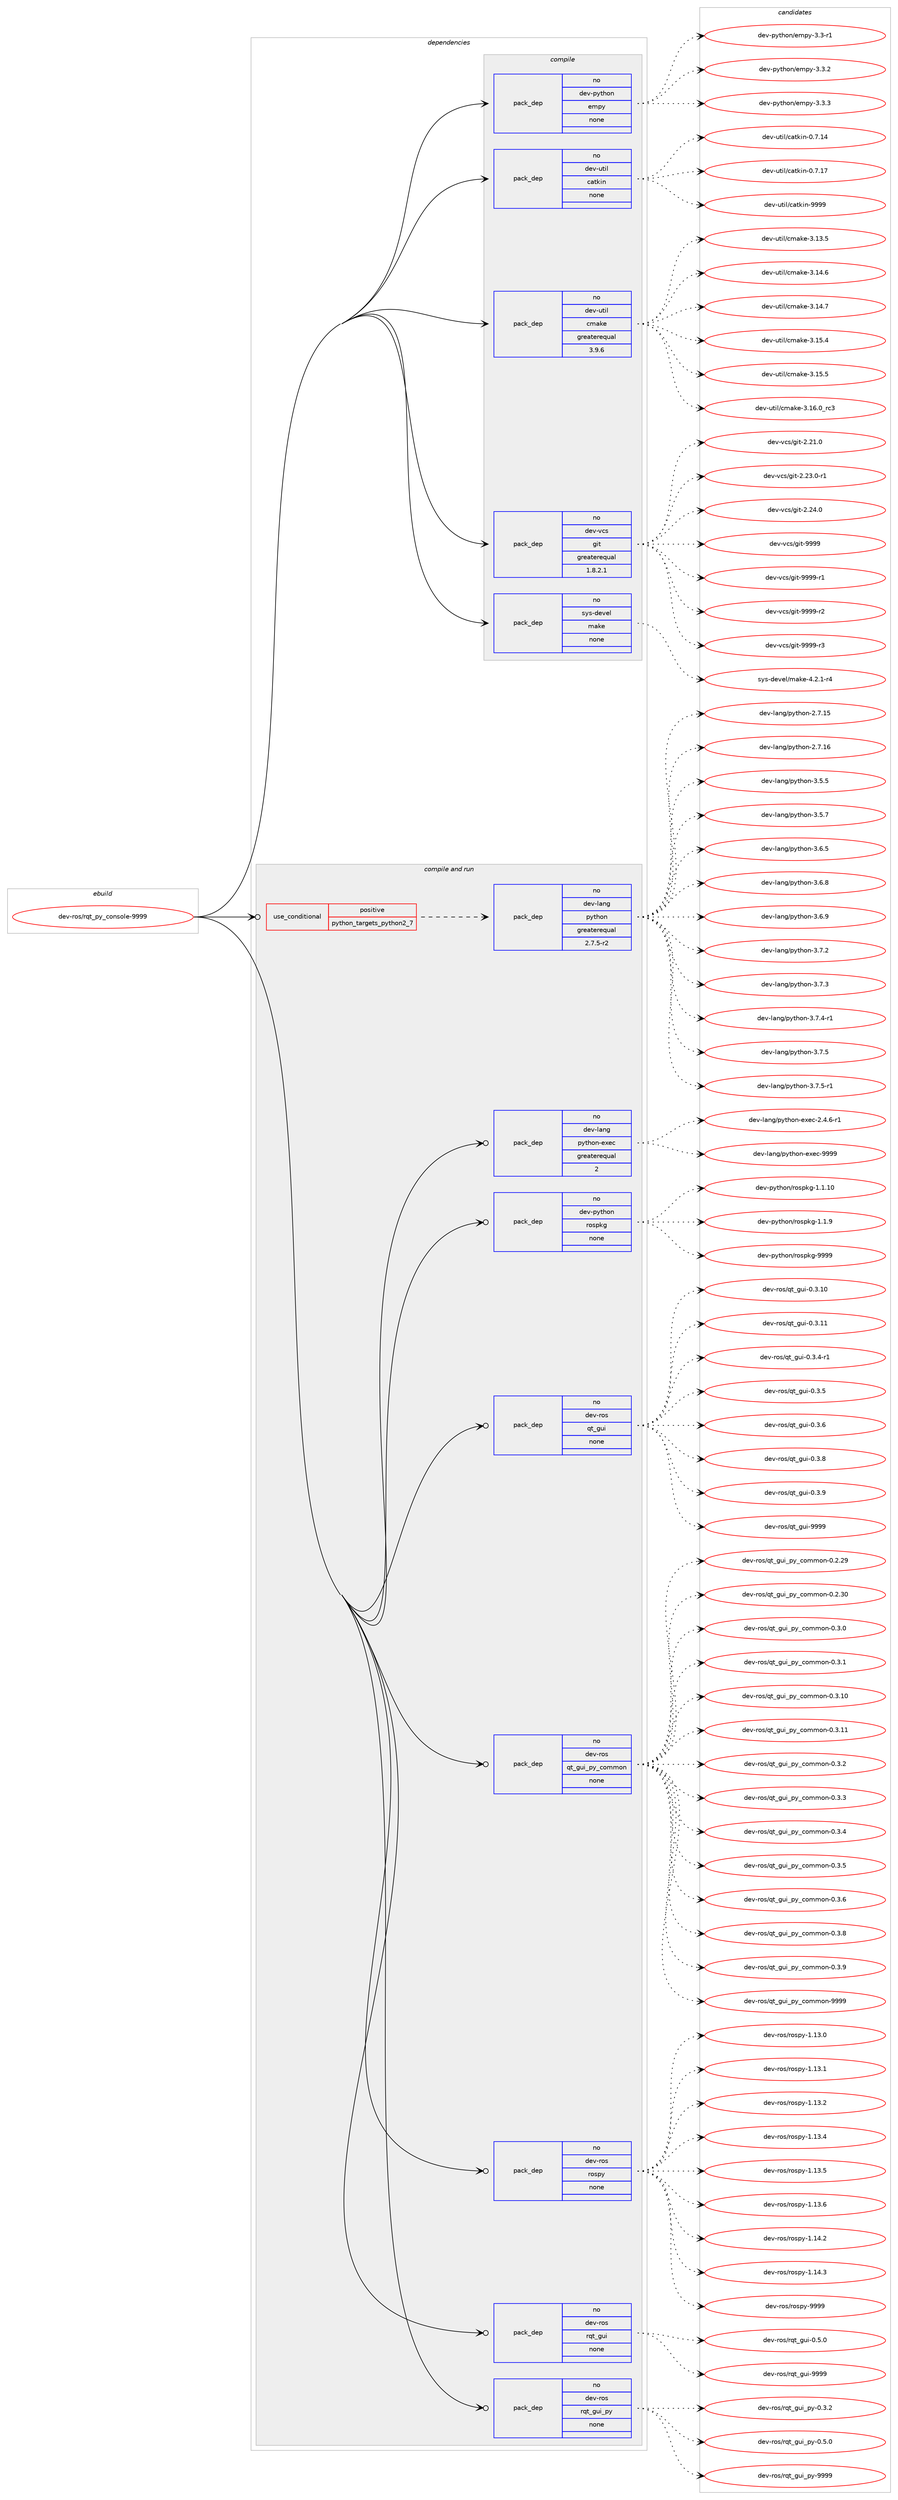 digraph prolog {

# *************
# Graph options
# *************

newrank=true;
concentrate=true;
compound=true;
graph [rankdir=LR,fontname=Helvetica,fontsize=10,ranksep=1.5];#, ranksep=2.5, nodesep=0.2];
edge  [arrowhead=vee];
node  [fontname=Helvetica,fontsize=10];

# **********
# The ebuild
# **********

subgraph cluster_leftcol {
color=gray;
rank=same;
label=<<i>ebuild</i>>;
id [label="dev-ros/rqt_py_console-9999", color=red, width=4, href="../dev-ros/rqt_py_console-9999.svg"];
}

# ****************
# The dependencies
# ****************

subgraph cluster_midcol {
color=gray;
label=<<i>dependencies</i>>;
subgraph cluster_compile {
fillcolor="#eeeeee";
style=filled;
label=<<i>compile</i>>;
subgraph pack498747 {
dependency665957 [label=<<TABLE BORDER="0" CELLBORDER="1" CELLSPACING="0" CELLPADDING="4" WIDTH="220"><TR><TD ROWSPAN="6" CELLPADDING="30">pack_dep</TD></TR><TR><TD WIDTH="110">no</TD></TR><TR><TD>dev-python</TD></TR><TR><TD>empy</TD></TR><TR><TD>none</TD></TR><TR><TD></TD></TR></TABLE>>, shape=none, color=blue];
}
id:e -> dependency665957:w [weight=20,style="solid",arrowhead="vee"];
subgraph pack498748 {
dependency665958 [label=<<TABLE BORDER="0" CELLBORDER="1" CELLSPACING="0" CELLPADDING="4" WIDTH="220"><TR><TD ROWSPAN="6" CELLPADDING="30">pack_dep</TD></TR><TR><TD WIDTH="110">no</TD></TR><TR><TD>dev-util</TD></TR><TR><TD>catkin</TD></TR><TR><TD>none</TD></TR><TR><TD></TD></TR></TABLE>>, shape=none, color=blue];
}
id:e -> dependency665958:w [weight=20,style="solid",arrowhead="vee"];
subgraph pack498749 {
dependency665959 [label=<<TABLE BORDER="0" CELLBORDER="1" CELLSPACING="0" CELLPADDING="4" WIDTH="220"><TR><TD ROWSPAN="6" CELLPADDING="30">pack_dep</TD></TR><TR><TD WIDTH="110">no</TD></TR><TR><TD>dev-util</TD></TR><TR><TD>cmake</TD></TR><TR><TD>greaterequal</TD></TR><TR><TD>3.9.6</TD></TR></TABLE>>, shape=none, color=blue];
}
id:e -> dependency665959:w [weight=20,style="solid",arrowhead="vee"];
subgraph pack498750 {
dependency665960 [label=<<TABLE BORDER="0" CELLBORDER="1" CELLSPACING="0" CELLPADDING="4" WIDTH="220"><TR><TD ROWSPAN="6" CELLPADDING="30">pack_dep</TD></TR><TR><TD WIDTH="110">no</TD></TR><TR><TD>dev-vcs</TD></TR><TR><TD>git</TD></TR><TR><TD>greaterequal</TD></TR><TR><TD>1.8.2.1</TD></TR></TABLE>>, shape=none, color=blue];
}
id:e -> dependency665960:w [weight=20,style="solid",arrowhead="vee"];
subgraph pack498751 {
dependency665961 [label=<<TABLE BORDER="0" CELLBORDER="1" CELLSPACING="0" CELLPADDING="4" WIDTH="220"><TR><TD ROWSPAN="6" CELLPADDING="30">pack_dep</TD></TR><TR><TD WIDTH="110">no</TD></TR><TR><TD>sys-devel</TD></TR><TR><TD>make</TD></TR><TR><TD>none</TD></TR><TR><TD></TD></TR></TABLE>>, shape=none, color=blue];
}
id:e -> dependency665961:w [weight=20,style="solid",arrowhead="vee"];
}
subgraph cluster_compileandrun {
fillcolor="#eeeeee";
style=filled;
label=<<i>compile and run</i>>;
subgraph cond155304 {
dependency665962 [label=<<TABLE BORDER="0" CELLBORDER="1" CELLSPACING="0" CELLPADDING="4"><TR><TD ROWSPAN="3" CELLPADDING="10">use_conditional</TD></TR><TR><TD>positive</TD></TR><TR><TD>python_targets_python2_7</TD></TR></TABLE>>, shape=none, color=red];
subgraph pack498752 {
dependency665963 [label=<<TABLE BORDER="0" CELLBORDER="1" CELLSPACING="0" CELLPADDING="4" WIDTH="220"><TR><TD ROWSPAN="6" CELLPADDING="30">pack_dep</TD></TR><TR><TD WIDTH="110">no</TD></TR><TR><TD>dev-lang</TD></TR><TR><TD>python</TD></TR><TR><TD>greaterequal</TD></TR><TR><TD>2.7.5-r2</TD></TR></TABLE>>, shape=none, color=blue];
}
dependency665962:e -> dependency665963:w [weight=20,style="dashed",arrowhead="vee"];
}
id:e -> dependency665962:w [weight=20,style="solid",arrowhead="odotvee"];
subgraph pack498753 {
dependency665964 [label=<<TABLE BORDER="0" CELLBORDER="1" CELLSPACING="0" CELLPADDING="4" WIDTH="220"><TR><TD ROWSPAN="6" CELLPADDING="30">pack_dep</TD></TR><TR><TD WIDTH="110">no</TD></TR><TR><TD>dev-lang</TD></TR><TR><TD>python-exec</TD></TR><TR><TD>greaterequal</TD></TR><TR><TD>2</TD></TR></TABLE>>, shape=none, color=blue];
}
id:e -> dependency665964:w [weight=20,style="solid",arrowhead="odotvee"];
subgraph pack498754 {
dependency665965 [label=<<TABLE BORDER="0" CELLBORDER="1" CELLSPACING="0" CELLPADDING="4" WIDTH="220"><TR><TD ROWSPAN="6" CELLPADDING="30">pack_dep</TD></TR><TR><TD WIDTH="110">no</TD></TR><TR><TD>dev-python</TD></TR><TR><TD>rospkg</TD></TR><TR><TD>none</TD></TR><TR><TD></TD></TR></TABLE>>, shape=none, color=blue];
}
id:e -> dependency665965:w [weight=20,style="solid",arrowhead="odotvee"];
subgraph pack498755 {
dependency665966 [label=<<TABLE BORDER="0" CELLBORDER="1" CELLSPACING="0" CELLPADDING="4" WIDTH="220"><TR><TD ROWSPAN="6" CELLPADDING="30">pack_dep</TD></TR><TR><TD WIDTH="110">no</TD></TR><TR><TD>dev-ros</TD></TR><TR><TD>qt_gui</TD></TR><TR><TD>none</TD></TR><TR><TD></TD></TR></TABLE>>, shape=none, color=blue];
}
id:e -> dependency665966:w [weight=20,style="solid",arrowhead="odotvee"];
subgraph pack498756 {
dependency665967 [label=<<TABLE BORDER="0" CELLBORDER="1" CELLSPACING="0" CELLPADDING="4" WIDTH="220"><TR><TD ROWSPAN="6" CELLPADDING="30">pack_dep</TD></TR><TR><TD WIDTH="110">no</TD></TR><TR><TD>dev-ros</TD></TR><TR><TD>qt_gui_py_common</TD></TR><TR><TD>none</TD></TR><TR><TD></TD></TR></TABLE>>, shape=none, color=blue];
}
id:e -> dependency665967:w [weight=20,style="solid",arrowhead="odotvee"];
subgraph pack498757 {
dependency665968 [label=<<TABLE BORDER="0" CELLBORDER="1" CELLSPACING="0" CELLPADDING="4" WIDTH="220"><TR><TD ROWSPAN="6" CELLPADDING="30">pack_dep</TD></TR><TR><TD WIDTH="110">no</TD></TR><TR><TD>dev-ros</TD></TR><TR><TD>rospy</TD></TR><TR><TD>none</TD></TR><TR><TD></TD></TR></TABLE>>, shape=none, color=blue];
}
id:e -> dependency665968:w [weight=20,style="solid",arrowhead="odotvee"];
subgraph pack498758 {
dependency665969 [label=<<TABLE BORDER="0" CELLBORDER="1" CELLSPACING="0" CELLPADDING="4" WIDTH="220"><TR><TD ROWSPAN="6" CELLPADDING="30">pack_dep</TD></TR><TR><TD WIDTH="110">no</TD></TR><TR><TD>dev-ros</TD></TR><TR><TD>rqt_gui</TD></TR><TR><TD>none</TD></TR><TR><TD></TD></TR></TABLE>>, shape=none, color=blue];
}
id:e -> dependency665969:w [weight=20,style="solid",arrowhead="odotvee"];
subgraph pack498759 {
dependency665970 [label=<<TABLE BORDER="0" CELLBORDER="1" CELLSPACING="0" CELLPADDING="4" WIDTH="220"><TR><TD ROWSPAN="6" CELLPADDING="30">pack_dep</TD></TR><TR><TD WIDTH="110">no</TD></TR><TR><TD>dev-ros</TD></TR><TR><TD>rqt_gui_py</TD></TR><TR><TD>none</TD></TR><TR><TD></TD></TR></TABLE>>, shape=none, color=blue];
}
id:e -> dependency665970:w [weight=20,style="solid",arrowhead="odotvee"];
}
subgraph cluster_run {
fillcolor="#eeeeee";
style=filled;
label=<<i>run</i>>;
}
}

# **************
# The candidates
# **************

subgraph cluster_choices {
rank=same;
color=gray;
label=<<i>candidates</i>>;

subgraph choice498747 {
color=black;
nodesep=1;
choice1001011184511212111610411111047101109112121455146514511449 [label="dev-python/empy-3.3-r1", color=red, width=4,href="../dev-python/empy-3.3-r1.svg"];
choice1001011184511212111610411111047101109112121455146514650 [label="dev-python/empy-3.3.2", color=red, width=4,href="../dev-python/empy-3.3.2.svg"];
choice1001011184511212111610411111047101109112121455146514651 [label="dev-python/empy-3.3.3", color=red, width=4,href="../dev-python/empy-3.3.3.svg"];
dependency665957:e -> choice1001011184511212111610411111047101109112121455146514511449:w [style=dotted,weight="100"];
dependency665957:e -> choice1001011184511212111610411111047101109112121455146514650:w [style=dotted,weight="100"];
dependency665957:e -> choice1001011184511212111610411111047101109112121455146514651:w [style=dotted,weight="100"];
}
subgraph choice498748 {
color=black;
nodesep=1;
choice1001011184511711610510847999711610710511045484655464952 [label="dev-util/catkin-0.7.14", color=red, width=4,href="../dev-util/catkin-0.7.14.svg"];
choice1001011184511711610510847999711610710511045484655464955 [label="dev-util/catkin-0.7.17", color=red, width=4,href="../dev-util/catkin-0.7.17.svg"];
choice100101118451171161051084799971161071051104557575757 [label="dev-util/catkin-9999", color=red, width=4,href="../dev-util/catkin-9999.svg"];
dependency665958:e -> choice1001011184511711610510847999711610710511045484655464952:w [style=dotted,weight="100"];
dependency665958:e -> choice1001011184511711610510847999711610710511045484655464955:w [style=dotted,weight="100"];
dependency665958:e -> choice100101118451171161051084799971161071051104557575757:w [style=dotted,weight="100"];
}
subgraph choice498749 {
color=black;
nodesep=1;
choice1001011184511711610510847991099710710145514649514653 [label="dev-util/cmake-3.13.5", color=red, width=4,href="../dev-util/cmake-3.13.5.svg"];
choice1001011184511711610510847991099710710145514649524654 [label="dev-util/cmake-3.14.6", color=red, width=4,href="../dev-util/cmake-3.14.6.svg"];
choice1001011184511711610510847991099710710145514649524655 [label="dev-util/cmake-3.14.7", color=red, width=4,href="../dev-util/cmake-3.14.7.svg"];
choice1001011184511711610510847991099710710145514649534652 [label="dev-util/cmake-3.15.4", color=red, width=4,href="../dev-util/cmake-3.15.4.svg"];
choice1001011184511711610510847991099710710145514649534653 [label="dev-util/cmake-3.15.5", color=red, width=4,href="../dev-util/cmake-3.15.5.svg"];
choice1001011184511711610510847991099710710145514649544648951149951 [label="dev-util/cmake-3.16.0_rc3", color=red, width=4,href="../dev-util/cmake-3.16.0_rc3.svg"];
dependency665959:e -> choice1001011184511711610510847991099710710145514649514653:w [style=dotted,weight="100"];
dependency665959:e -> choice1001011184511711610510847991099710710145514649524654:w [style=dotted,weight="100"];
dependency665959:e -> choice1001011184511711610510847991099710710145514649524655:w [style=dotted,weight="100"];
dependency665959:e -> choice1001011184511711610510847991099710710145514649534652:w [style=dotted,weight="100"];
dependency665959:e -> choice1001011184511711610510847991099710710145514649534653:w [style=dotted,weight="100"];
dependency665959:e -> choice1001011184511711610510847991099710710145514649544648951149951:w [style=dotted,weight="100"];
}
subgraph choice498750 {
color=black;
nodesep=1;
choice10010111845118991154710310511645504650494648 [label="dev-vcs/git-2.21.0", color=red, width=4,href="../dev-vcs/git-2.21.0.svg"];
choice100101118451189911547103105116455046505146484511449 [label="dev-vcs/git-2.23.0-r1", color=red, width=4,href="../dev-vcs/git-2.23.0-r1.svg"];
choice10010111845118991154710310511645504650524648 [label="dev-vcs/git-2.24.0", color=red, width=4,href="../dev-vcs/git-2.24.0.svg"];
choice1001011184511899115471031051164557575757 [label="dev-vcs/git-9999", color=red, width=4,href="../dev-vcs/git-9999.svg"];
choice10010111845118991154710310511645575757574511449 [label="dev-vcs/git-9999-r1", color=red, width=4,href="../dev-vcs/git-9999-r1.svg"];
choice10010111845118991154710310511645575757574511450 [label="dev-vcs/git-9999-r2", color=red, width=4,href="../dev-vcs/git-9999-r2.svg"];
choice10010111845118991154710310511645575757574511451 [label="dev-vcs/git-9999-r3", color=red, width=4,href="../dev-vcs/git-9999-r3.svg"];
dependency665960:e -> choice10010111845118991154710310511645504650494648:w [style=dotted,weight="100"];
dependency665960:e -> choice100101118451189911547103105116455046505146484511449:w [style=dotted,weight="100"];
dependency665960:e -> choice10010111845118991154710310511645504650524648:w [style=dotted,weight="100"];
dependency665960:e -> choice1001011184511899115471031051164557575757:w [style=dotted,weight="100"];
dependency665960:e -> choice10010111845118991154710310511645575757574511449:w [style=dotted,weight="100"];
dependency665960:e -> choice10010111845118991154710310511645575757574511450:w [style=dotted,weight="100"];
dependency665960:e -> choice10010111845118991154710310511645575757574511451:w [style=dotted,weight="100"];
}
subgraph choice498751 {
color=black;
nodesep=1;
choice1151211154510010111810110847109971071014552465046494511452 [label="sys-devel/make-4.2.1-r4", color=red, width=4,href="../sys-devel/make-4.2.1-r4.svg"];
dependency665961:e -> choice1151211154510010111810110847109971071014552465046494511452:w [style=dotted,weight="100"];
}
subgraph choice498752 {
color=black;
nodesep=1;
choice10010111845108971101034711212111610411111045504655464953 [label="dev-lang/python-2.7.15", color=red, width=4,href="../dev-lang/python-2.7.15.svg"];
choice10010111845108971101034711212111610411111045504655464954 [label="dev-lang/python-2.7.16", color=red, width=4,href="../dev-lang/python-2.7.16.svg"];
choice100101118451089711010347112121116104111110455146534653 [label="dev-lang/python-3.5.5", color=red, width=4,href="../dev-lang/python-3.5.5.svg"];
choice100101118451089711010347112121116104111110455146534655 [label="dev-lang/python-3.5.7", color=red, width=4,href="../dev-lang/python-3.5.7.svg"];
choice100101118451089711010347112121116104111110455146544653 [label="dev-lang/python-3.6.5", color=red, width=4,href="../dev-lang/python-3.6.5.svg"];
choice100101118451089711010347112121116104111110455146544656 [label="dev-lang/python-3.6.8", color=red, width=4,href="../dev-lang/python-3.6.8.svg"];
choice100101118451089711010347112121116104111110455146544657 [label="dev-lang/python-3.6.9", color=red, width=4,href="../dev-lang/python-3.6.9.svg"];
choice100101118451089711010347112121116104111110455146554650 [label="dev-lang/python-3.7.2", color=red, width=4,href="../dev-lang/python-3.7.2.svg"];
choice100101118451089711010347112121116104111110455146554651 [label="dev-lang/python-3.7.3", color=red, width=4,href="../dev-lang/python-3.7.3.svg"];
choice1001011184510897110103471121211161041111104551465546524511449 [label="dev-lang/python-3.7.4-r1", color=red, width=4,href="../dev-lang/python-3.7.4-r1.svg"];
choice100101118451089711010347112121116104111110455146554653 [label="dev-lang/python-3.7.5", color=red, width=4,href="../dev-lang/python-3.7.5.svg"];
choice1001011184510897110103471121211161041111104551465546534511449 [label="dev-lang/python-3.7.5-r1", color=red, width=4,href="../dev-lang/python-3.7.5-r1.svg"];
dependency665963:e -> choice10010111845108971101034711212111610411111045504655464953:w [style=dotted,weight="100"];
dependency665963:e -> choice10010111845108971101034711212111610411111045504655464954:w [style=dotted,weight="100"];
dependency665963:e -> choice100101118451089711010347112121116104111110455146534653:w [style=dotted,weight="100"];
dependency665963:e -> choice100101118451089711010347112121116104111110455146534655:w [style=dotted,weight="100"];
dependency665963:e -> choice100101118451089711010347112121116104111110455146544653:w [style=dotted,weight="100"];
dependency665963:e -> choice100101118451089711010347112121116104111110455146544656:w [style=dotted,weight="100"];
dependency665963:e -> choice100101118451089711010347112121116104111110455146544657:w [style=dotted,weight="100"];
dependency665963:e -> choice100101118451089711010347112121116104111110455146554650:w [style=dotted,weight="100"];
dependency665963:e -> choice100101118451089711010347112121116104111110455146554651:w [style=dotted,weight="100"];
dependency665963:e -> choice1001011184510897110103471121211161041111104551465546524511449:w [style=dotted,weight="100"];
dependency665963:e -> choice100101118451089711010347112121116104111110455146554653:w [style=dotted,weight="100"];
dependency665963:e -> choice1001011184510897110103471121211161041111104551465546534511449:w [style=dotted,weight="100"];
}
subgraph choice498753 {
color=black;
nodesep=1;
choice10010111845108971101034711212111610411111045101120101994550465246544511449 [label="dev-lang/python-exec-2.4.6-r1", color=red, width=4,href="../dev-lang/python-exec-2.4.6-r1.svg"];
choice10010111845108971101034711212111610411111045101120101994557575757 [label="dev-lang/python-exec-9999", color=red, width=4,href="../dev-lang/python-exec-9999.svg"];
dependency665964:e -> choice10010111845108971101034711212111610411111045101120101994550465246544511449:w [style=dotted,weight="100"];
dependency665964:e -> choice10010111845108971101034711212111610411111045101120101994557575757:w [style=dotted,weight="100"];
}
subgraph choice498754 {
color=black;
nodesep=1;
choice100101118451121211161041111104711411111511210710345494649464948 [label="dev-python/rospkg-1.1.10", color=red, width=4,href="../dev-python/rospkg-1.1.10.svg"];
choice1001011184511212111610411111047114111115112107103454946494657 [label="dev-python/rospkg-1.1.9", color=red, width=4,href="../dev-python/rospkg-1.1.9.svg"];
choice10010111845112121116104111110471141111151121071034557575757 [label="dev-python/rospkg-9999", color=red, width=4,href="../dev-python/rospkg-9999.svg"];
dependency665965:e -> choice100101118451121211161041111104711411111511210710345494649464948:w [style=dotted,weight="100"];
dependency665965:e -> choice1001011184511212111610411111047114111115112107103454946494657:w [style=dotted,weight="100"];
dependency665965:e -> choice10010111845112121116104111110471141111151121071034557575757:w [style=dotted,weight="100"];
}
subgraph choice498755 {
color=black;
nodesep=1;
choice10010111845114111115471131169510311710545484651464948 [label="dev-ros/qt_gui-0.3.10", color=red, width=4,href="../dev-ros/qt_gui-0.3.10.svg"];
choice10010111845114111115471131169510311710545484651464949 [label="dev-ros/qt_gui-0.3.11", color=red, width=4,href="../dev-ros/qt_gui-0.3.11.svg"];
choice1001011184511411111547113116951031171054548465146524511449 [label="dev-ros/qt_gui-0.3.4-r1", color=red, width=4,href="../dev-ros/qt_gui-0.3.4-r1.svg"];
choice100101118451141111154711311695103117105454846514653 [label="dev-ros/qt_gui-0.3.5", color=red, width=4,href="../dev-ros/qt_gui-0.3.5.svg"];
choice100101118451141111154711311695103117105454846514654 [label="dev-ros/qt_gui-0.3.6", color=red, width=4,href="../dev-ros/qt_gui-0.3.6.svg"];
choice100101118451141111154711311695103117105454846514656 [label="dev-ros/qt_gui-0.3.8", color=red, width=4,href="../dev-ros/qt_gui-0.3.8.svg"];
choice100101118451141111154711311695103117105454846514657 [label="dev-ros/qt_gui-0.3.9", color=red, width=4,href="../dev-ros/qt_gui-0.3.9.svg"];
choice1001011184511411111547113116951031171054557575757 [label="dev-ros/qt_gui-9999", color=red, width=4,href="../dev-ros/qt_gui-9999.svg"];
dependency665966:e -> choice10010111845114111115471131169510311710545484651464948:w [style=dotted,weight="100"];
dependency665966:e -> choice10010111845114111115471131169510311710545484651464949:w [style=dotted,weight="100"];
dependency665966:e -> choice1001011184511411111547113116951031171054548465146524511449:w [style=dotted,weight="100"];
dependency665966:e -> choice100101118451141111154711311695103117105454846514653:w [style=dotted,weight="100"];
dependency665966:e -> choice100101118451141111154711311695103117105454846514654:w [style=dotted,weight="100"];
dependency665966:e -> choice100101118451141111154711311695103117105454846514656:w [style=dotted,weight="100"];
dependency665966:e -> choice100101118451141111154711311695103117105454846514657:w [style=dotted,weight="100"];
dependency665966:e -> choice1001011184511411111547113116951031171054557575757:w [style=dotted,weight="100"];
}
subgraph choice498756 {
color=black;
nodesep=1;
choice10010111845114111115471131169510311710595112121959911110910911111045484650465057 [label="dev-ros/qt_gui_py_common-0.2.29", color=red, width=4,href="../dev-ros/qt_gui_py_common-0.2.29.svg"];
choice10010111845114111115471131169510311710595112121959911110910911111045484650465148 [label="dev-ros/qt_gui_py_common-0.2.30", color=red, width=4,href="../dev-ros/qt_gui_py_common-0.2.30.svg"];
choice100101118451141111154711311695103117105951121219599111109109111110454846514648 [label="dev-ros/qt_gui_py_common-0.3.0", color=red, width=4,href="../dev-ros/qt_gui_py_common-0.3.0.svg"];
choice100101118451141111154711311695103117105951121219599111109109111110454846514649 [label="dev-ros/qt_gui_py_common-0.3.1", color=red, width=4,href="../dev-ros/qt_gui_py_common-0.3.1.svg"];
choice10010111845114111115471131169510311710595112121959911110910911111045484651464948 [label="dev-ros/qt_gui_py_common-0.3.10", color=red, width=4,href="../dev-ros/qt_gui_py_common-0.3.10.svg"];
choice10010111845114111115471131169510311710595112121959911110910911111045484651464949 [label="dev-ros/qt_gui_py_common-0.3.11", color=red, width=4,href="../dev-ros/qt_gui_py_common-0.3.11.svg"];
choice100101118451141111154711311695103117105951121219599111109109111110454846514650 [label="dev-ros/qt_gui_py_common-0.3.2", color=red, width=4,href="../dev-ros/qt_gui_py_common-0.3.2.svg"];
choice100101118451141111154711311695103117105951121219599111109109111110454846514651 [label="dev-ros/qt_gui_py_common-0.3.3", color=red, width=4,href="../dev-ros/qt_gui_py_common-0.3.3.svg"];
choice100101118451141111154711311695103117105951121219599111109109111110454846514652 [label="dev-ros/qt_gui_py_common-0.3.4", color=red, width=4,href="../dev-ros/qt_gui_py_common-0.3.4.svg"];
choice100101118451141111154711311695103117105951121219599111109109111110454846514653 [label="dev-ros/qt_gui_py_common-0.3.5", color=red, width=4,href="../dev-ros/qt_gui_py_common-0.3.5.svg"];
choice100101118451141111154711311695103117105951121219599111109109111110454846514654 [label="dev-ros/qt_gui_py_common-0.3.6", color=red, width=4,href="../dev-ros/qt_gui_py_common-0.3.6.svg"];
choice100101118451141111154711311695103117105951121219599111109109111110454846514656 [label="dev-ros/qt_gui_py_common-0.3.8", color=red, width=4,href="../dev-ros/qt_gui_py_common-0.3.8.svg"];
choice100101118451141111154711311695103117105951121219599111109109111110454846514657 [label="dev-ros/qt_gui_py_common-0.3.9", color=red, width=4,href="../dev-ros/qt_gui_py_common-0.3.9.svg"];
choice1001011184511411111547113116951031171059511212195991111091091111104557575757 [label="dev-ros/qt_gui_py_common-9999", color=red, width=4,href="../dev-ros/qt_gui_py_common-9999.svg"];
dependency665967:e -> choice10010111845114111115471131169510311710595112121959911110910911111045484650465057:w [style=dotted,weight="100"];
dependency665967:e -> choice10010111845114111115471131169510311710595112121959911110910911111045484650465148:w [style=dotted,weight="100"];
dependency665967:e -> choice100101118451141111154711311695103117105951121219599111109109111110454846514648:w [style=dotted,weight="100"];
dependency665967:e -> choice100101118451141111154711311695103117105951121219599111109109111110454846514649:w [style=dotted,weight="100"];
dependency665967:e -> choice10010111845114111115471131169510311710595112121959911110910911111045484651464948:w [style=dotted,weight="100"];
dependency665967:e -> choice10010111845114111115471131169510311710595112121959911110910911111045484651464949:w [style=dotted,weight="100"];
dependency665967:e -> choice100101118451141111154711311695103117105951121219599111109109111110454846514650:w [style=dotted,weight="100"];
dependency665967:e -> choice100101118451141111154711311695103117105951121219599111109109111110454846514651:w [style=dotted,weight="100"];
dependency665967:e -> choice100101118451141111154711311695103117105951121219599111109109111110454846514652:w [style=dotted,weight="100"];
dependency665967:e -> choice100101118451141111154711311695103117105951121219599111109109111110454846514653:w [style=dotted,weight="100"];
dependency665967:e -> choice100101118451141111154711311695103117105951121219599111109109111110454846514654:w [style=dotted,weight="100"];
dependency665967:e -> choice100101118451141111154711311695103117105951121219599111109109111110454846514656:w [style=dotted,weight="100"];
dependency665967:e -> choice100101118451141111154711311695103117105951121219599111109109111110454846514657:w [style=dotted,weight="100"];
dependency665967:e -> choice1001011184511411111547113116951031171059511212195991111091091111104557575757:w [style=dotted,weight="100"];
}
subgraph choice498757 {
color=black;
nodesep=1;
choice100101118451141111154711411111511212145494649514648 [label="dev-ros/rospy-1.13.0", color=red, width=4,href="../dev-ros/rospy-1.13.0.svg"];
choice100101118451141111154711411111511212145494649514649 [label="dev-ros/rospy-1.13.1", color=red, width=4,href="../dev-ros/rospy-1.13.1.svg"];
choice100101118451141111154711411111511212145494649514650 [label="dev-ros/rospy-1.13.2", color=red, width=4,href="../dev-ros/rospy-1.13.2.svg"];
choice100101118451141111154711411111511212145494649514652 [label="dev-ros/rospy-1.13.4", color=red, width=4,href="../dev-ros/rospy-1.13.4.svg"];
choice100101118451141111154711411111511212145494649514653 [label="dev-ros/rospy-1.13.5", color=red, width=4,href="../dev-ros/rospy-1.13.5.svg"];
choice100101118451141111154711411111511212145494649514654 [label="dev-ros/rospy-1.13.6", color=red, width=4,href="../dev-ros/rospy-1.13.6.svg"];
choice100101118451141111154711411111511212145494649524650 [label="dev-ros/rospy-1.14.2", color=red, width=4,href="../dev-ros/rospy-1.14.2.svg"];
choice100101118451141111154711411111511212145494649524651 [label="dev-ros/rospy-1.14.3", color=red, width=4,href="../dev-ros/rospy-1.14.3.svg"];
choice10010111845114111115471141111151121214557575757 [label="dev-ros/rospy-9999", color=red, width=4,href="../dev-ros/rospy-9999.svg"];
dependency665968:e -> choice100101118451141111154711411111511212145494649514648:w [style=dotted,weight="100"];
dependency665968:e -> choice100101118451141111154711411111511212145494649514649:w [style=dotted,weight="100"];
dependency665968:e -> choice100101118451141111154711411111511212145494649514650:w [style=dotted,weight="100"];
dependency665968:e -> choice100101118451141111154711411111511212145494649514652:w [style=dotted,weight="100"];
dependency665968:e -> choice100101118451141111154711411111511212145494649514653:w [style=dotted,weight="100"];
dependency665968:e -> choice100101118451141111154711411111511212145494649514654:w [style=dotted,weight="100"];
dependency665968:e -> choice100101118451141111154711411111511212145494649524650:w [style=dotted,weight="100"];
dependency665968:e -> choice100101118451141111154711411111511212145494649524651:w [style=dotted,weight="100"];
dependency665968:e -> choice10010111845114111115471141111151121214557575757:w [style=dotted,weight="100"];
}
subgraph choice498758 {
color=black;
nodesep=1;
choice100101118451141111154711411311695103117105454846534648 [label="dev-ros/rqt_gui-0.5.0", color=red, width=4,href="../dev-ros/rqt_gui-0.5.0.svg"];
choice1001011184511411111547114113116951031171054557575757 [label="dev-ros/rqt_gui-9999", color=red, width=4,href="../dev-ros/rqt_gui-9999.svg"];
dependency665969:e -> choice100101118451141111154711411311695103117105454846534648:w [style=dotted,weight="100"];
dependency665969:e -> choice1001011184511411111547114113116951031171054557575757:w [style=dotted,weight="100"];
}
subgraph choice498759 {
color=black;
nodesep=1;
choice10010111845114111115471141131169510311710595112121454846514650 [label="dev-ros/rqt_gui_py-0.3.2", color=red, width=4,href="../dev-ros/rqt_gui_py-0.3.2.svg"];
choice10010111845114111115471141131169510311710595112121454846534648 [label="dev-ros/rqt_gui_py-0.5.0", color=red, width=4,href="../dev-ros/rqt_gui_py-0.5.0.svg"];
choice100101118451141111154711411311695103117105951121214557575757 [label="dev-ros/rqt_gui_py-9999", color=red, width=4,href="../dev-ros/rqt_gui_py-9999.svg"];
dependency665970:e -> choice10010111845114111115471141131169510311710595112121454846514650:w [style=dotted,weight="100"];
dependency665970:e -> choice10010111845114111115471141131169510311710595112121454846534648:w [style=dotted,weight="100"];
dependency665970:e -> choice100101118451141111154711411311695103117105951121214557575757:w [style=dotted,weight="100"];
}
}

}
